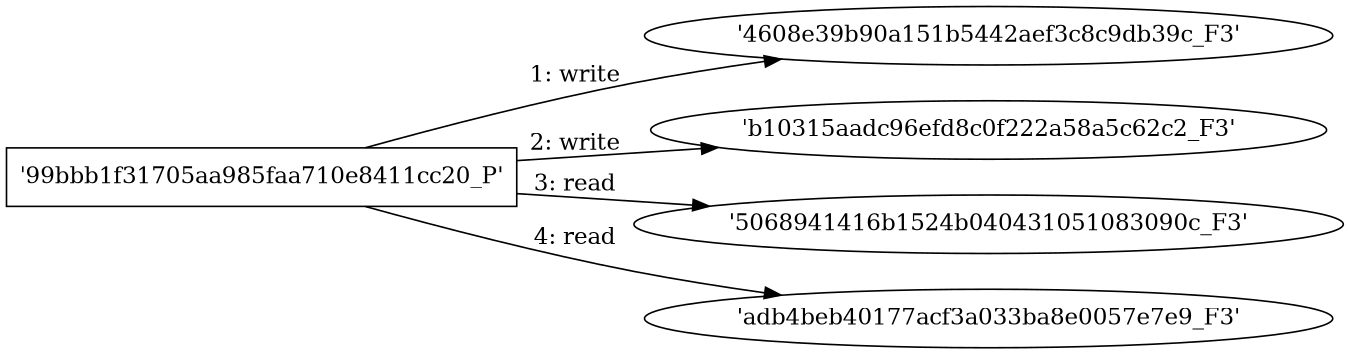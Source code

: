 digraph "D:\Learning\Paper\apt\基于CTI的攻击预警\Dataset\攻击图\ASGfromALLCTI\Forcepoint DLP integration with Microsoft Information Protection—protecting your critical data.dot" {
rankdir="LR"
size="9"
fixedsize="false"
splines="true"
nodesep=0.3
ranksep=0
fontsize=10
overlap="scalexy"
engine= "neato"
	"'4608e39b90a151b5442aef3c8c9db39c_F3'" [node_type=file shape=ellipse]
	"'99bbb1f31705aa985faa710e8411cc20_P'" [node_type=Process shape=box]
	"'99bbb1f31705aa985faa710e8411cc20_P'" -> "'4608e39b90a151b5442aef3c8c9db39c_F3'" [label="1: write"]
	"'b10315aadc96efd8c0f222a58a5c62c2_F3'" [node_type=file shape=ellipse]
	"'99bbb1f31705aa985faa710e8411cc20_P'" [node_type=Process shape=box]
	"'99bbb1f31705aa985faa710e8411cc20_P'" -> "'b10315aadc96efd8c0f222a58a5c62c2_F3'" [label="2: write"]
	"'5068941416b1524b040431051083090c_F3'" [node_type=file shape=ellipse]
	"'99bbb1f31705aa985faa710e8411cc20_P'" [node_type=Process shape=box]
	"'99bbb1f31705aa985faa710e8411cc20_P'" -> "'5068941416b1524b040431051083090c_F3'" [label="3: read"]
	"'adb4beb40177acf3a033ba8e0057e7e9_F3'" [node_type=file shape=ellipse]
	"'99bbb1f31705aa985faa710e8411cc20_P'" [node_type=Process shape=box]
	"'99bbb1f31705aa985faa710e8411cc20_P'" -> "'adb4beb40177acf3a033ba8e0057e7e9_F3'" [label="4: read"]
}
